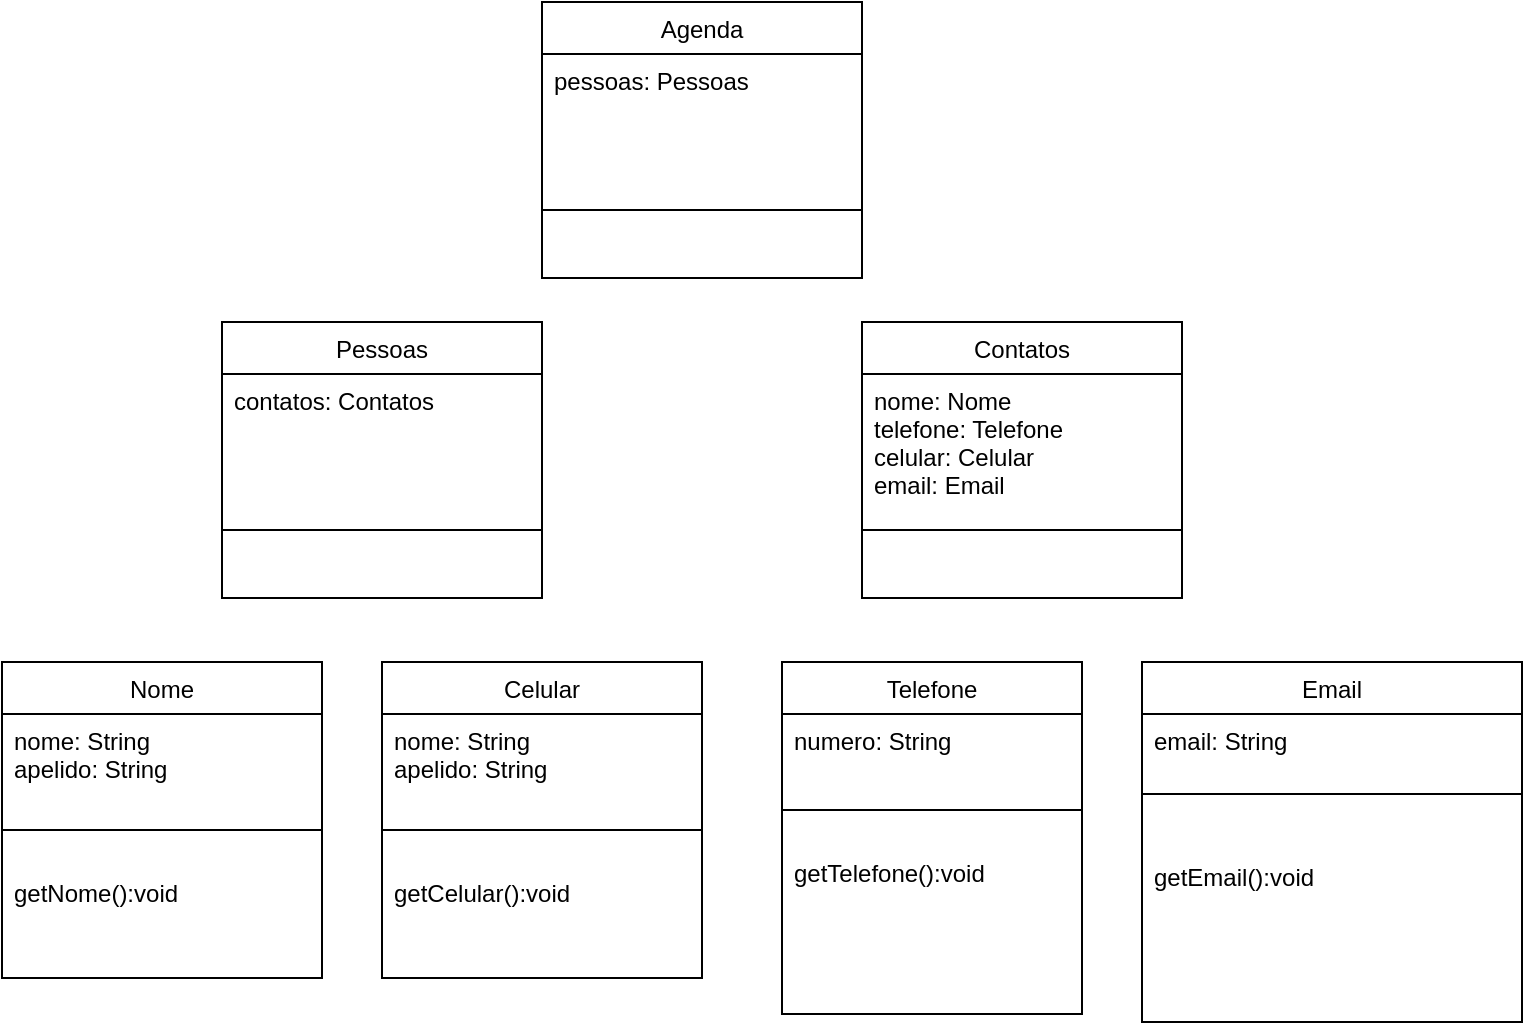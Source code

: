 <mxfile version="18.0.2" type="github">
  <diagram id="C5RBs43oDa-KdzZeNtuy" name="Page-1">
    <mxGraphModel dx="1021" dy="567" grid="1" gridSize="10" guides="1" tooltips="1" connect="1" arrows="1" fold="1" page="1" pageScale="1" pageWidth="827" pageHeight="1169" math="0" shadow="0">
      <root>
        <mxCell id="WIyWlLk6GJQsqaUBKTNV-0" />
        <mxCell id="WIyWlLk6GJQsqaUBKTNV-1" parent="WIyWlLk6GJQsqaUBKTNV-0" />
        <mxCell id="zkfFHV4jXpPFQw0GAbJ--6" value="Contatos" style="swimlane;fontStyle=0;align=center;verticalAlign=top;childLayout=stackLayout;horizontal=1;startSize=26;horizontalStack=0;resizeParent=1;resizeLast=0;collapsible=1;marginBottom=0;rounded=0;shadow=0;strokeWidth=1;" parent="WIyWlLk6GJQsqaUBKTNV-1" vertex="1">
          <mxGeometry x="470" y="260" width="160" height="138" as="geometry">
            <mxRectangle x="130" y="380" width="160" height="26" as="alternateBounds" />
          </mxGeometry>
        </mxCell>
        <mxCell id="zkfFHV4jXpPFQw0GAbJ--7" value="nome: Nome&#xa;telefone: Telefone&#xa;celular: Celular&#xa;email: Email&#xa;" style="text;align=left;verticalAlign=top;spacingLeft=4;spacingRight=4;overflow=hidden;rotatable=0;points=[[0,0.5],[1,0.5]];portConstraint=eastwest;" parent="zkfFHV4jXpPFQw0GAbJ--6" vertex="1">
          <mxGeometry y="26" width="160" height="74" as="geometry" />
        </mxCell>
        <mxCell id="zkfFHV4jXpPFQw0GAbJ--9" value="" style="line;html=1;strokeWidth=1;align=left;verticalAlign=middle;spacingTop=-1;spacingLeft=3;spacingRight=3;rotatable=0;labelPosition=right;points=[];portConstraint=eastwest;" parent="zkfFHV4jXpPFQw0GAbJ--6" vertex="1">
          <mxGeometry y="100" width="160" height="8" as="geometry" />
        </mxCell>
        <mxCell id="8fbJ-p3yPc2cHBIjXCR3-1" value="Telefone" style="swimlane;fontStyle=0;align=center;verticalAlign=top;childLayout=stackLayout;horizontal=1;startSize=26;horizontalStack=0;resizeParent=1;resizeParentMax=0;resizeLast=0;collapsible=1;marginBottom=0;rounded=0;sketch=0;" vertex="1" parent="WIyWlLk6GJQsqaUBKTNV-1">
          <mxGeometry x="430" y="430" width="150" height="176" as="geometry" />
        </mxCell>
        <mxCell id="8fbJ-p3yPc2cHBIjXCR3-2" value="numero: String" style="text;strokeColor=none;fillColor=none;align=left;verticalAlign=top;spacingLeft=4;spacingRight=4;overflow=hidden;rotatable=0;points=[[0,0.5],[1,0.5]];portConstraint=eastwest;rounded=0;sketch=0;" vertex="1" parent="8fbJ-p3yPc2cHBIjXCR3-1">
          <mxGeometry y="26" width="150" height="44" as="geometry" />
        </mxCell>
        <mxCell id="8fbJ-p3yPc2cHBIjXCR3-3" value="" style="line;strokeWidth=1;fillColor=none;align=left;verticalAlign=middle;spacingTop=-1;spacingLeft=3;spacingRight=3;rotatable=0;labelPosition=right;points=[];portConstraint=eastwest;rounded=0;sketch=0;" vertex="1" parent="8fbJ-p3yPc2cHBIjXCR3-1">
          <mxGeometry y="70" width="150" height="8" as="geometry" />
        </mxCell>
        <mxCell id="8fbJ-p3yPc2cHBIjXCR3-4" value="&#xa;getTelefone():void" style="text;strokeColor=none;fillColor=none;align=left;verticalAlign=top;spacingLeft=4;spacingRight=4;overflow=hidden;rotatable=0;points=[[0,0.5],[1,0.5]];portConstraint=eastwest;rounded=0;sketch=0;" vertex="1" parent="8fbJ-p3yPc2cHBIjXCR3-1">
          <mxGeometry y="78" width="150" height="98" as="geometry" />
        </mxCell>
        <mxCell id="8fbJ-p3yPc2cHBIjXCR3-22" value="Email" style="swimlane;fontStyle=0;align=center;verticalAlign=top;childLayout=stackLayout;horizontal=1;startSize=26;horizontalStack=0;resizeParent=1;resizeParentMax=0;resizeLast=0;collapsible=1;marginBottom=0;rounded=0;sketch=0;" vertex="1" parent="WIyWlLk6GJQsqaUBKTNV-1">
          <mxGeometry x="610" y="430" width="190" height="180" as="geometry" />
        </mxCell>
        <mxCell id="8fbJ-p3yPc2cHBIjXCR3-23" value="email: String" style="text;strokeColor=none;fillColor=none;align=left;verticalAlign=top;spacingLeft=4;spacingRight=4;overflow=hidden;rotatable=0;points=[[0,0.5],[1,0.5]];portConstraint=eastwest;rounded=0;sketch=0;" vertex="1" parent="8fbJ-p3yPc2cHBIjXCR3-22">
          <mxGeometry y="26" width="190" height="26" as="geometry" />
        </mxCell>
        <mxCell id="8fbJ-p3yPc2cHBIjXCR3-24" value="" style="line;strokeWidth=1;fillColor=none;align=left;verticalAlign=middle;spacingTop=-1;spacingLeft=3;spacingRight=3;rotatable=0;labelPosition=right;points=[];portConstraint=eastwest;rounded=0;sketch=0;" vertex="1" parent="8fbJ-p3yPc2cHBIjXCR3-22">
          <mxGeometry y="52" width="190" height="28" as="geometry" />
        </mxCell>
        <mxCell id="8fbJ-p3yPc2cHBIjXCR3-25" value="&#xa;getEmail():void" style="text;strokeColor=none;fillColor=none;align=left;verticalAlign=top;spacingLeft=4;spacingRight=4;overflow=hidden;rotatable=0;points=[[0,0.5],[1,0.5]];portConstraint=eastwest;rounded=0;sketch=0;" vertex="1" parent="8fbJ-p3yPc2cHBIjXCR3-22">
          <mxGeometry y="80" width="190" height="100" as="geometry" />
        </mxCell>
        <mxCell id="8fbJ-p3yPc2cHBIjXCR3-49" value="Nome" style="swimlane;fontStyle=0;align=center;verticalAlign=top;childLayout=stackLayout;horizontal=1;startSize=26;horizontalStack=0;resizeParent=1;resizeParentMax=0;resizeLast=0;collapsible=1;marginBottom=0;rounded=0;sketch=0;" vertex="1" parent="WIyWlLk6GJQsqaUBKTNV-1">
          <mxGeometry x="40" y="430" width="160" height="158" as="geometry" />
        </mxCell>
        <mxCell id="8fbJ-p3yPc2cHBIjXCR3-50" value="nome: String&#xa;apelido: String" style="text;strokeColor=none;fillColor=none;align=left;verticalAlign=top;spacingLeft=4;spacingRight=4;overflow=hidden;rotatable=0;points=[[0,0.5],[1,0.5]];portConstraint=eastwest;rounded=0;sketch=0;" vertex="1" parent="8fbJ-p3yPc2cHBIjXCR3-49">
          <mxGeometry y="26" width="160" height="54" as="geometry" />
        </mxCell>
        <mxCell id="8fbJ-p3yPc2cHBIjXCR3-51" value="" style="line;strokeWidth=1;fillColor=none;align=left;verticalAlign=middle;spacingTop=-1;spacingLeft=3;spacingRight=3;rotatable=0;labelPosition=right;points=[];portConstraint=eastwest;rounded=0;sketch=0;" vertex="1" parent="8fbJ-p3yPc2cHBIjXCR3-49">
          <mxGeometry y="80" width="160" height="8" as="geometry" />
        </mxCell>
        <mxCell id="8fbJ-p3yPc2cHBIjXCR3-52" value="&#xa;getNome():void" style="text;strokeColor=none;fillColor=none;align=left;verticalAlign=top;spacingLeft=4;spacingRight=4;overflow=hidden;rotatable=0;points=[[0,0.5],[1,0.5]];portConstraint=eastwest;rounded=0;sketch=0;" vertex="1" parent="8fbJ-p3yPc2cHBIjXCR3-49">
          <mxGeometry y="88" width="160" height="70" as="geometry" />
        </mxCell>
        <mxCell id="8fbJ-p3yPc2cHBIjXCR3-53" value="Celular" style="swimlane;fontStyle=0;align=center;verticalAlign=top;childLayout=stackLayout;horizontal=1;startSize=26;horizontalStack=0;resizeParent=1;resizeParentMax=0;resizeLast=0;collapsible=1;marginBottom=0;rounded=0;sketch=0;" vertex="1" parent="WIyWlLk6GJQsqaUBKTNV-1">
          <mxGeometry x="230" y="430" width="160" height="158" as="geometry" />
        </mxCell>
        <mxCell id="8fbJ-p3yPc2cHBIjXCR3-54" value="nome: String&#xa;apelido: String" style="text;strokeColor=none;fillColor=none;align=left;verticalAlign=top;spacingLeft=4;spacingRight=4;overflow=hidden;rotatable=0;points=[[0,0.5],[1,0.5]];portConstraint=eastwest;rounded=0;sketch=0;" vertex="1" parent="8fbJ-p3yPc2cHBIjXCR3-53">
          <mxGeometry y="26" width="160" height="54" as="geometry" />
        </mxCell>
        <mxCell id="8fbJ-p3yPc2cHBIjXCR3-55" value="" style="line;strokeWidth=1;fillColor=none;align=left;verticalAlign=middle;spacingTop=-1;spacingLeft=3;spacingRight=3;rotatable=0;labelPosition=right;points=[];portConstraint=eastwest;rounded=0;sketch=0;" vertex="1" parent="8fbJ-p3yPc2cHBIjXCR3-53">
          <mxGeometry y="80" width="160" height="8" as="geometry" />
        </mxCell>
        <mxCell id="8fbJ-p3yPc2cHBIjXCR3-56" value="&#xa;getCelular():void" style="text;strokeColor=none;fillColor=none;align=left;verticalAlign=top;spacingLeft=4;spacingRight=4;overflow=hidden;rotatable=0;points=[[0,0.5],[1,0.5]];portConstraint=eastwest;rounded=0;sketch=0;" vertex="1" parent="8fbJ-p3yPc2cHBIjXCR3-53">
          <mxGeometry y="88" width="160" height="70" as="geometry" />
        </mxCell>
        <mxCell id="8fbJ-p3yPc2cHBIjXCR3-57" value="Pessoas" style="swimlane;fontStyle=0;align=center;verticalAlign=top;childLayout=stackLayout;horizontal=1;startSize=26;horizontalStack=0;resizeParent=1;resizeLast=0;collapsible=1;marginBottom=0;rounded=0;shadow=0;strokeWidth=1;" vertex="1" parent="WIyWlLk6GJQsqaUBKTNV-1">
          <mxGeometry x="150" y="260" width="160" height="138" as="geometry">
            <mxRectangle x="130" y="380" width="160" height="26" as="alternateBounds" />
          </mxGeometry>
        </mxCell>
        <mxCell id="8fbJ-p3yPc2cHBIjXCR3-58" value="contatos: Contatos" style="text;align=left;verticalAlign=top;spacingLeft=4;spacingRight=4;overflow=hidden;rotatable=0;points=[[0,0.5],[1,0.5]];portConstraint=eastwest;" vertex="1" parent="8fbJ-p3yPc2cHBIjXCR3-57">
          <mxGeometry y="26" width="160" height="74" as="geometry" />
        </mxCell>
        <mxCell id="8fbJ-p3yPc2cHBIjXCR3-59" value="" style="line;html=1;strokeWidth=1;align=left;verticalAlign=middle;spacingTop=-1;spacingLeft=3;spacingRight=3;rotatable=0;labelPosition=right;points=[];portConstraint=eastwest;" vertex="1" parent="8fbJ-p3yPc2cHBIjXCR3-57">
          <mxGeometry y="100" width="160" height="8" as="geometry" />
        </mxCell>
        <mxCell id="8fbJ-p3yPc2cHBIjXCR3-60" value="Agenda" style="swimlane;fontStyle=0;align=center;verticalAlign=top;childLayout=stackLayout;horizontal=1;startSize=26;horizontalStack=0;resizeParent=1;resizeLast=0;collapsible=1;marginBottom=0;rounded=0;shadow=0;strokeWidth=1;" vertex="1" parent="WIyWlLk6GJQsqaUBKTNV-1">
          <mxGeometry x="310" y="100" width="160" height="138" as="geometry">
            <mxRectangle x="130" y="380" width="160" height="26" as="alternateBounds" />
          </mxGeometry>
        </mxCell>
        <mxCell id="8fbJ-p3yPc2cHBIjXCR3-61" value="pessoas: Pessoas&#xa;" style="text;align=left;verticalAlign=top;spacingLeft=4;spacingRight=4;overflow=hidden;rotatable=0;points=[[0,0.5],[1,0.5]];portConstraint=eastwest;" vertex="1" parent="8fbJ-p3yPc2cHBIjXCR3-60">
          <mxGeometry y="26" width="160" height="74" as="geometry" />
        </mxCell>
        <mxCell id="8fbJ-p3yPc2cHBIjXCR3-62" value="" style="line;html=1;strokeWidth=1;align=left;verticalAlign=middle;spacingTop=-1;spacingLeft=3;spacingRight=3;rotatable=0;labelPosition=right;points=[];portConstraint=eastwest;" vertex="1" parent="8fbJ-p3yPc2cHBIjXCR3-60">
          <mxGeometry y="100" width="160" height="8" as="geometry" />
        </mxCell>
      </root>
    </mxGraphModel>
  </diagram>
</mxfile>
